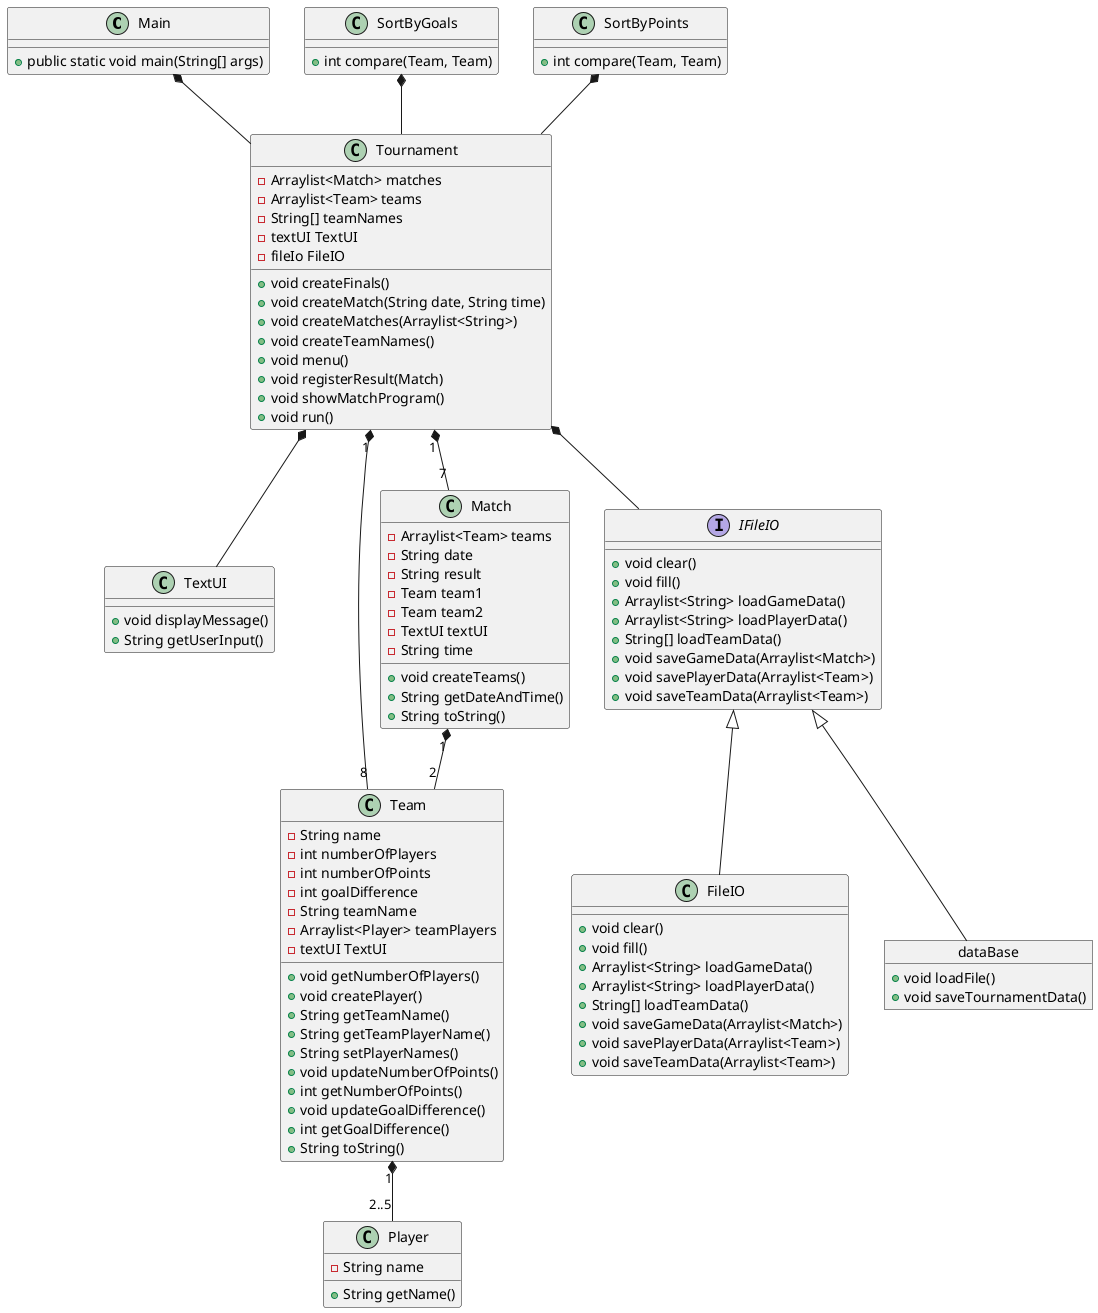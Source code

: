 @startuml
class Main
class TextUI
class FileIO
class Team
class Match
class Tournament
class Player
class SortByGoals
class SortByPoints
interface IFileIO
object dataBase

Main : + public static void main(String[] args)


IFileIO : + void clear()
IFileIO : + void fill()
IFileIO : + Arraylist<String> loadGameData()
IFileIO : + Arraylist<String> loadPlayerData()
IFileIO : + String[] loadTeamData()
IFileIO : + void saveGameData(Arraylist<Match>)
IFileIO : + void savePlayerData(Arraylist<Team>)
IFileIO : + void saveTeamData(Arraylist<Team>)

FileIO : + void clear()
FileIO : + void fill()
FileIO : + Arraylist<String> loadGameData()
FileIO : + Arraylist<String> loadPlayerData()
FileIO : + String[] loadTeamData()
FileIO : + void saveGameData(Arraylist<Match>)
FileIO : + void savePlayerData(Arraylist<Team>)
FileIO : + void saveTeamData(Arraylist<Team>)


dataBase : + void loadFile()
dataBase : + void saveTournamentData()

TextUI : + void displayMessage()
TextUI : + String getUserInput()


Team : -String name
Team : -int numberOfPlayers
Team : -int numberOfPoints
Team : -int goalDifference
Team : -String teamName
Team : -Arraylist<Player> teamPlayers
Team : -textUI TextUI
Team : +void getNumberOfPlayers()
Team : +void createPlayer()
Team : +String getTeamName()
Team : +String getTeamPlayerName()
Team : +String setPlayerNames()
Team : +void updateNumberOfPoints()
Team : +int getNumberOfPoints()
Team : +void updateGoalDifference()
Team : +int getGoalDifference()
Team : +String toString()


Match : -Arraylist<Team> teams
Match : -String date
Match : -String result
Match : -Team team1
Match : -Team team2
Match : -TextUI textUI
Match : -String time
Match : +void createTeams()
Match : +String getDateAndTime()
Match : +String toString()


Tournament : -Arraylist<Match> matches
Tournament : -Arraylist<Team> teams
Tournament : -String[] teamNames
Tournament : -textUI TextUI
Tournament : -fileIo FileIO
Tournament : +void createFinals()
Tournament : +void createMatch(String date, String time)
Tournament : +void createMatches(Arraylist<String>)
Tournament : +void createTeamNames()
Tournament : +void menu()
Tournament : +void registerResult(Match)
Tournament : +void showMatchProgram()
Tournament : +void run()


Player : -String name
Player : +String getName()

SortByGoals : +int compare(Team, Team)

SortByPoints : +int compare(Team, Team)

Main *-- Tournament

IFileIO <|-- FileIO
IFileIO <|-- dataBase

Tournament *-- IFileIO
Tournament *--TextUI
Tournament "1" *-- "7" Match
Tournament "1" *-- "8" Team

Match "1" *-- "2" Team

Team "1" *-- "2..5" Player

SortByGoals *-- Tournament

SortByPoints *-- Tournament
@enduml